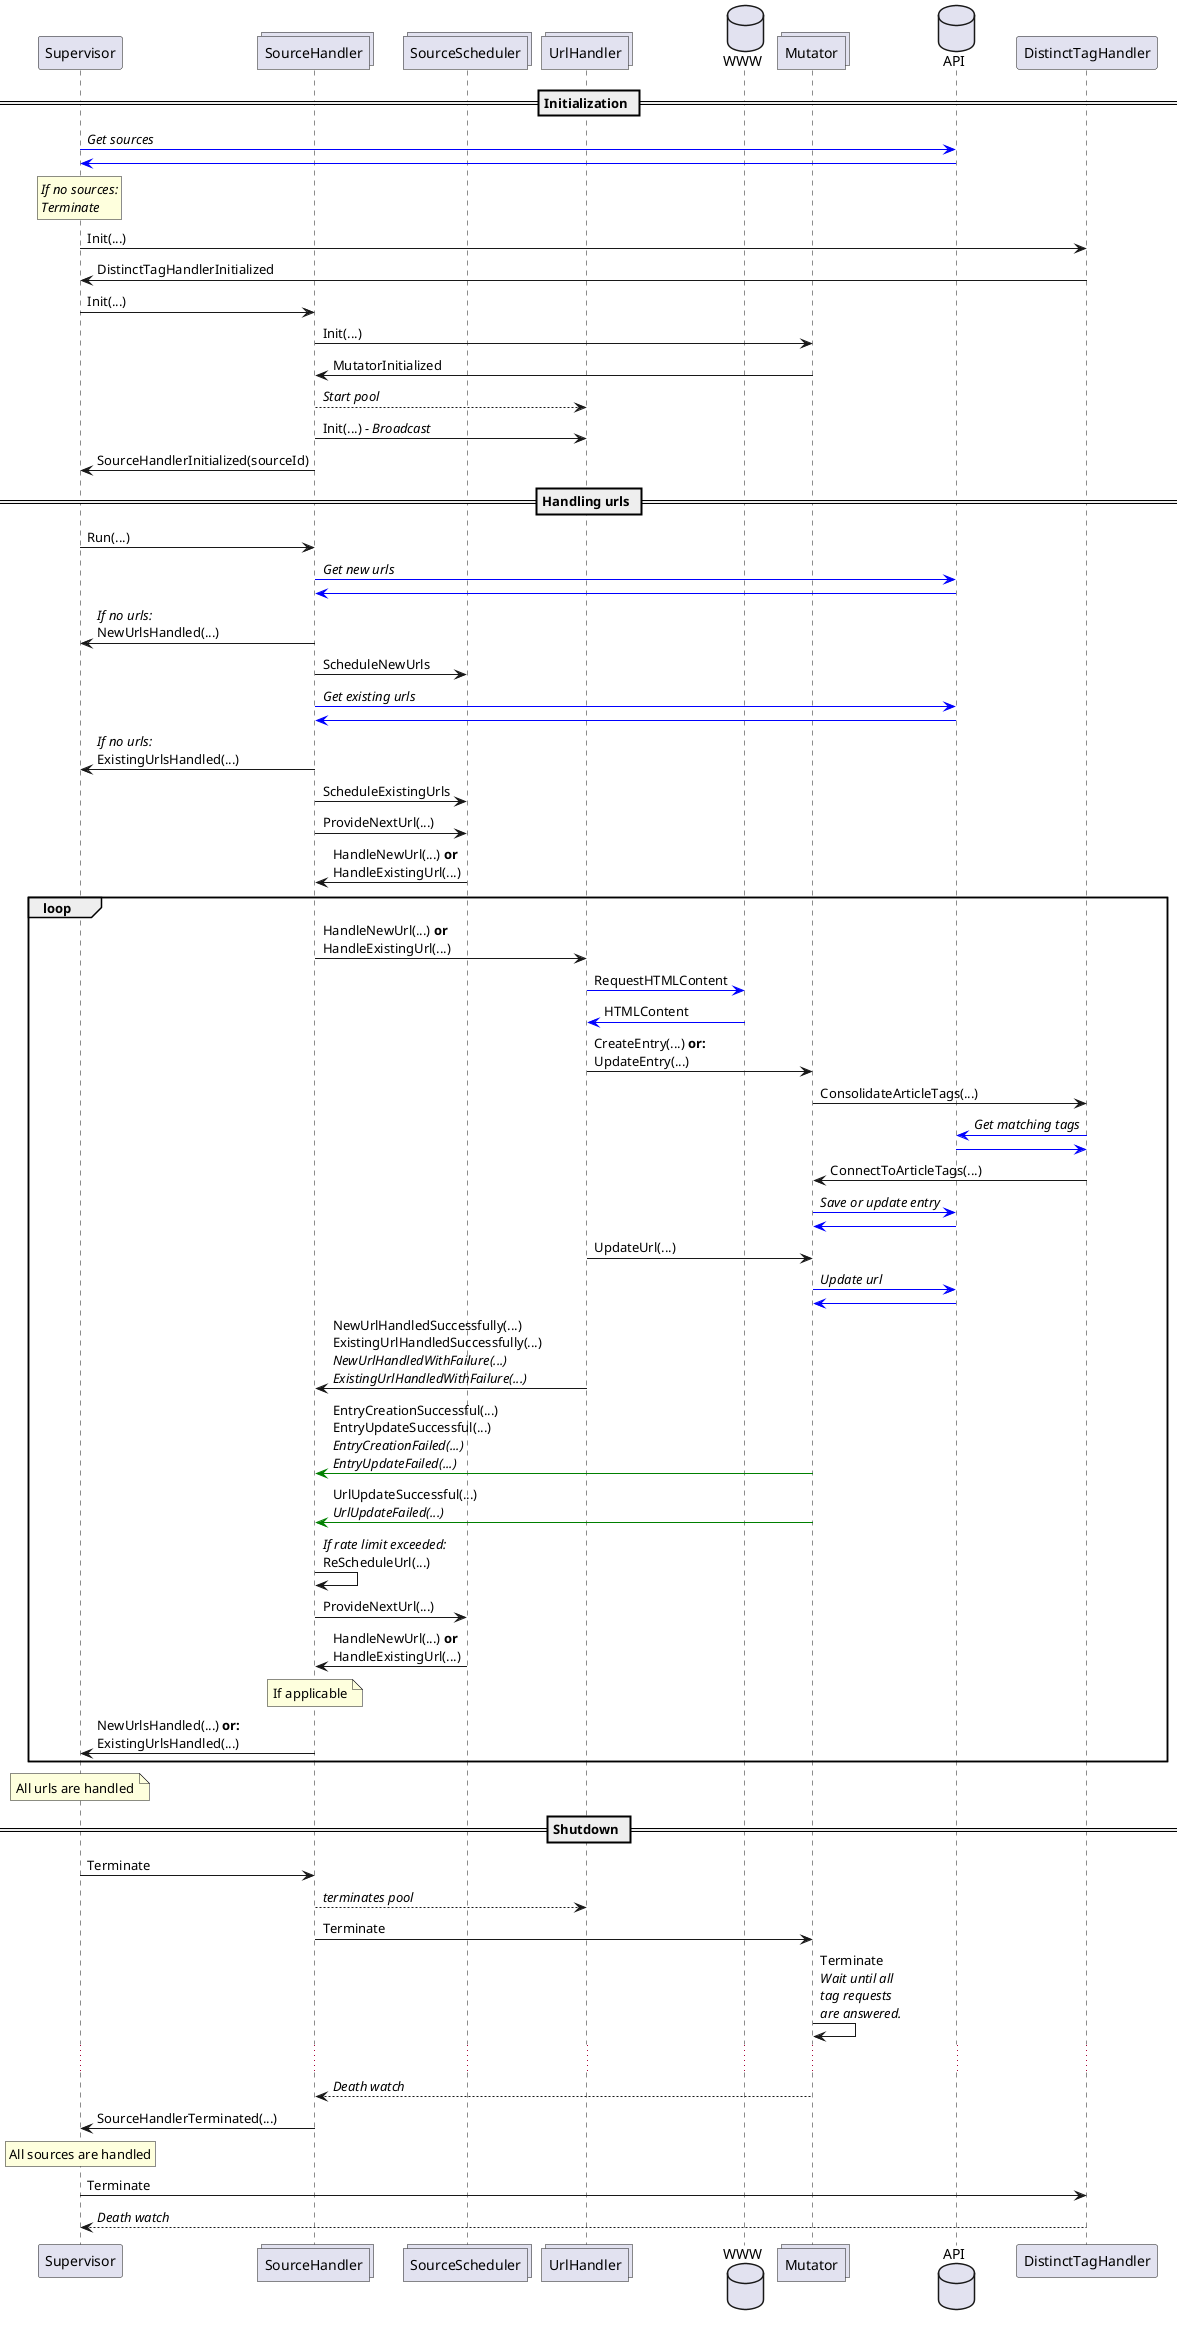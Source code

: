 @startuml
participant Supervisor
collections SourceHandler
collections SourceScheduler
collections UrlHandler
database WWW
collections Mutator
database API

== Initialization ==
Supervisor -[#blue]> API: //Get sources//
API -[#blue]> Supervisor
rnote over Supervisor: //If no sources://\n//Terminate//
Supervisor -> DistinctTagHandler: Init(...)
DistinctTagHandler -> Supervisor: DistinctTagHandlerInitialized

Supervisor -> SourceHandler: Init(...)
SourceHandler -> Mutator: Init(...)
Mutator -> SourceHandler: MutatorInitialized
SourceHandler --> UrlHandler: //Start pool//
SourceHandler -> UrlHandler: Init(...) //- Broadcast//
SourceHandler -> Supervisor: SourceHandlerInitialized(sourceId)

== Handling urls ==
Supervisor -> SourceHandler: Run(...)

SourceHandler -[#blue]> API: //Get new urls//
API -[#blue]> SourceHandler
SourceHandler -> Supervisor: //If no urls://\nNewUrlsHandled(...)
SourceHandler -> SourceScheduler: ScheduleNewUrls

SourceHandler -[#blue]> API: //Get existing urls//
API -[#blue]> SourceHandler
SourceHandler -> Supervisor: //If no urls://\nExistingUrlsHandled(...)
SourceHandler -> SourceScheduler: ScheduleExistingUrls

SourceHandler -> SourceScheduler: ProvideNextUrl(...)
SourceScheduler -> SourceHandler: HandleNewUrl(...) **or**\nHandleExistingUrl(...)

loop
SourceHandler -> UrlHandler: HandleNewUrl(...) **or**\nHandleExistingUrl(...)
UrlHandler -[#blue]> WWW: RequestHTMLContent
WWW -[#blue]> UrlHandler: HTMLContent

UrlHandler -> Mutator: CreateEntry(...) **or:**\nUpdateEntry(...)
Mutator -> DistinctTagHandler: ConsolidateArticleTags(...)
DistinctTagHandler -[#blue]> API: //Get matching tags//
API -[#blue]> DistinctTagHandler
DistinctTagHandler -> Mutator: ConnectToArticleTags(...)
Mutator -[#blue]> API: //Save or update entry//
API -[#blue]> Mutator
UrlHandler -> Mutator: UpdateUrl(...)
Mutator -[#blue]> API: //Update url//
API -[#blue]> Mutator
UrlHandler -> SourceHandler: NewUrlHandledSuccessfully(...)\nExistingUrlHandledSuccessfully(...)\n//NewUrlHandledWithFailure(...)//\n//ExistingUrlHandledWithFailure(...)//

Mutator -[#green]> SourceHandler: EntryCreationSuccessful(...)\nEntryUpdateSuccessful(...)\n//EntryCreationFailed(...)//\n//EntryUpdateFailed(...)//
Mutator -[#green]> SourceHandler: UrlUpdateSuccessful(...)\n//UrlUpdateFailed(...)//

SourceHandler -> SourceHandler: //If rate limit exceeded://\nReScheduleUrl(...)

SourceHandler -> SourceScheduler: ProvideNextUrl(...)
SourceScheduler -> SourceHandler: HandleNewUrl(...) **or**\nHandleExistingUrl(...)
note over SourceHandler: If applicable
SourceHandler -> Supervisor: NewUrlsHandled(...) **or:**\nExistingUrlsHandled(...)
end loop

note over Supervisor: All urls are handled

== Shutdown ==

Supervisor -> SourceHandler: Terminate
SourceHandler --> UrlHandler: //terminates pool//
SourceHandler -> Mutator: Terminate
Mutator -> Mutator: Terminate\n//Wait until all//\n//tag requests//\n//are answered.//
...
Mutator --> SourceHandler: //Death watch//

SourceHandler -> Supervisor:SourceHandlerTerminated(...)

rnote over Supervisor
    All sources are handled
endrnote
Supervisor -> DistinctTagHandler: Terminate
DistinctTagHandler --> Supervisor: //Death watch//

@enduml
